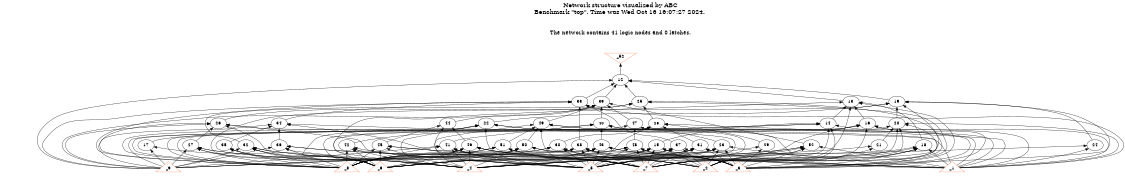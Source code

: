 # Network structure generated by ABC

digraph network {
size = "7.5,10";
center = true;
edge [dir = back];

{
  node [shape = plaintext];
  edge [style = invis];
  LevelTitle1 [label=""];
  LevelTitle2 [label=""];
  Level5 [label = ""];
  Level4 [label = ""];
  Level3 [label = ""];
  Level2 [label = ""];
  Level1 [label = ""];
  Level0 [label = ""];
  LevelTitle1 ->  LevelTitle2 ->  Level5 ->  Level4 ->  Level3 ->  Level2 ->  Level1 ->  Level0;
}

{
  rank = same;
  LevelTitle1;
  title1 [shape=plaintext,
          fontsize=20,
          fontname = "Times-Roman",
          label="Network structure visualized by ABC\nBenchmark \"top\". Time was Wed Oct 16 16:07:27 2024. "
         ];
}

{
  rank = same;
  LevelTitle2;
  title2 [shape=plaintext,
          fontsize=18,
          fontname = "Times-Roman",
          label="The network contains 41 logic nodes and 0 latches.\n"
         ];
}

{
  rank = same;
  Level5;
  Node10 [label = "_52", shape = invtriangle, color = coral, fillcolor = coral];
}

{
  rank = same;
  Level4;
  Node12 [label = "12\n", shape = ellipse];
}

{
  rank = same;
  Level3;
  Node13 [label = "13\n", shape = ellipse];
  Node19 [label = "19\n", shape = ellipse];
  Node25 [label = "25\n", shape = ellipse];
  Node33 [label = "33\n", shape = ellipse];
  Node39 [label = "39\n", shape = ellipse];
}

{
  rank = same;
  Level2;
  Node14 [label = "14\n", shape = ellipse];
  Node16 [label = "16\n", shape = ellipse];
  Node20 [label = "20\n", shape = ellipse];
  Node22 [label = "22\n", shape = ellipse];
  Node26 [label = "26\n", shape = ellipse];
  Node28 [label = "28\n", shape = ellipse];
  Node34 [label = "34\n", shape = ellipse];
  Node40 [label = "40\n", shape = ellipse];
  Node44 [label = "44\n", shape = ellipse];
  Node47 [label = "47\n", shape = ellipse];
  Node49 [label = "49\n", shape = ellipse];
}

{
  rank = same;
  Level1;
  Node15 [label = "15\n", shape = ellipse];
  Node17 [label = "17\n", shape = ellipse];
  Node18 [label = "18\n", shape = ellipse];
  Node21 [label = "21\n", shape = ellipse];
  Node23 [label = "23\n", shape = ellipse];
  Node24 [label = "24\n", shape = ellipse];
  Node27 [label = "27\n", shape = ellipse];
  Node29 [label = "29\n", shape = ellipse];
  Node30 [label = "30\n", shape = ellipse];
  Node31 [label = "31\n", shape = ellipse];
  Node32 [label = "32\n", shape = ellipse];
  Node35 [label = "35\n", shape = ellipse];
  Node36 [label = "36\n", shape = ellipse];
  Node37 [label = "37\n", shape = ellipse];
  Node38 [label = "38\n", shape = ellipse];
  Node41 [label = "41\n", shape = ellipse];
  Node42 [label = "42\n", shape = ellipse];
  Node43 [label = "43\n", shape = ellipse];
  Node45 [label = "45\n", shape = ellipse];
  Node46 [label = "46\n", shape = ellipse];
  Node48 [label = "48\n", shape = ellipse];
  Node50 [label = "50\n", shape = ellipse];
  Node51 [label = "51\n", shape = ellipse];
  Node52 [label = "52\n", shape = ellipse];
}

{
  rank = same;
  Level0;
  Node1 [label = "_9", shape = triangle, color = coral, fillcolor = coral];
  Node2 [label = "_8", shape = triangle, color = coral, fillcolor = coral];
  Node3 [label = "_7", shape = triangle, color = coral, fillcolor = coral];
  Node4 [label = "_6", shape = triangle, color = coral, fillcolor = coral];
  Node5 [label = "_5", shape = triangle, color = coral, fillcolor = coral];
  Node6 [label = "_4", shape = triangle, color = coral, fillcolor = coral];
  Node7 [label = "_3", shape = triangle, color = coral, fillcolor = coral];
  Node8 [label = "_2", shape = triangle, color = coral, fillcolor = coral];
  Node9 [label = "_1", shape = triangle, color = coral, fillcolor = coral];
}

title1 -> title2 [style = invis];
title2 -> Node10 [style = invis];
Node10 -> Node12 [style = solid];
Node12 -> Node13 [style = solid];
Node12 -> Node19 [style = solid];
Node12 -> Node25 [style = solid];
Node12 -> Node33 [style = solid];
Node12 -> Node39 [style = solid];
Node12 -> Node1 [style = solid];
Node13 -> Node14 [style = solid];
Node13 -> Node16 [style = solid];
Node13 -> Node18 [style = solid];
Node13 -> Node3 [style = solid];
Node13 -> Node6 [style = solid];
Node13 -> Node7 [style = solid];
Node14 -> Node15 [style = solid];
Node14 -> Node1 [style = solid];
Node14 -> Node2 [style = solid];
Node14 -> Node3 [style = solid];
Node14 -> Node8 [style = solid];
Node14 -> Node9 [style = solid];
Node15 -> Node2 [style = solid];
Node15 -> Node3 [style = solid];
Node15 -> Node4 [style = solid];
Node15 -> Node5 [style = solid];
Node15 -> Node8 [style = solid];
Node15 -> Node9 [style = solid];
Node16 -> Node17 [style = solid];
Node16 -> Node2 [style = solid];
Node16 -> Node5 [style = solid];
Node16 -> Node7 [style = solid];
Node16 -> Node8 [style = solid];
Node16 -> Node9 [style = solid];
Node17 -> Node1 [style = solid];
Node17 -> Node4 [style = solid];
Node18 -> Node2 [style = solid];
Node18 -> Node3 [style = solid];
Node18 -> Node5 [style = solid];
Node18 -> Node7 [style = solid];
Node18 -> Node8 [style = solid];
Node18 -> Node9 [style = solid];
Node19 -> Node20 [style = solid];
Node19 -> Node22 [style = solid];
Node19 -> Node24 [style = solid];
Node19 -> Node3 [style = solid];
Node19 -> Node4 [style = solid];
Node19 -> Node7 [style = solid];
Node20 -> Node21 [style = solid];
Node20 -> Node2 [style = solid];
Node20 -> Node3 [style = solid];
Node20 -> Node5 [style = solid];
Node20 -> Node8 [style = solid];
Node20 -> Node9 [style = solid];
Node21 -> Node6 [style = solid];
Node21 -> Node7 [style = solid];
Node22 -> Node23 [style = solid];
Node22 -> Node2 [style = solid];
Node22 -> Node3 [style = solid];
Node22 -> Node4 [style = solid];
Node22 -> Node5 [style = solid];
Node22 -> Node6 [style = solid];
Node23 -> Node4 [style = solid];
Node23 -> Node5 [style = solid];
Node23 -> Node6 [style = solid];
Node23 -> Node7 [style = solid];
Node23 -> Node8 [style = solid];
Node23 -> Node9 [style = solid];
Node24 -> Node6 [style = solid];
Node24 -> Node9 [style = solid];
Node25 -> Node26 [style = solid];
Node25 -> Node28 [style = solid];
Node25 -> Node32 [style = solid];
Node25 -> Node7 [style = solid];
Node25 -> Node8 [style = solid];
Node26 -> Node27 [style = solid];
Node26 -> Node1 [style = solid];
Node26 -> Node2 [style = solid];
Node26 -> Node5 [style = solid];
Node26 -> Node6 [style = solid];
Node26 -> Node9 [style = solid];
Node27 -> Node1 [style = solid];
Node27 -> Node2 [style = solid];
Node27 -> Node3 [style = solid];
Node27 -> Node4 [style = solid];
Node27 -> Node5 [style = solid];
Node28 -> Node29 [style = solid];
Node28 -> Node30 [style = solid];
Node28 -> Node31 [style = solid];
Node28 -> Node4 [style = solid];
Node28 -> Node5 [style = solid];
Node28 -> Node9 [style = solid];
Node29 -> Node6 [style = solid];
Node29 -> Node7 [style = solid];
Node30 -> Node1 [style = solid];
Node30 -> Node2 [style = solid];
Node30 -> Node3 [style = solid];
Node30 -> Node5 [style = solid];
Node30 -> Node7 [style = solid];
Node31 -> Node2 [style = solid];
Node31 -> Node3 [style = solid];
Node31 -> Node5 [style = solid];
Node31 -> Node6 [style = solid];
Node31 -> Node7 [style = solid];
Node31 -> Node9 [style = solid];
Node32 -> Node1 [style = solid];
Node32 -> Node2 [style = solid];
Node32 -> Node3 [style = solid];
Node32 -> Node4 [style = solid];
Node32 -> Node5 [style = solid];
Node32 -> Node6 [style = solid];
Node33 -> Node34 [style = solid];
Node33 -> Node37 [style = solid];
Node33 -> Node38 [style = solid];
Node33 -> Node1 [style = solid];
Node33 -> Node2 [style = solid];
Node33 -> Node9 [style = solid];
Node34 -> Node35 [style = solid];
Node34 -> Node36 [style = solid];
Node34 -> Node1 [style = solid];
Node34 -> Node5 [style = solid];
Node34 -> Node7 [style = solid];
Node35 -> Node2 [style = solid];
Node35 -> Node4 [style = solid];
Node35 -> Node6 [style = solid];
Node36 -> Node1 [style = solid];
Node36 -> Node2 [style = solid];
Node36 -> Node3 [style = solid];
Node36 -> Node6 [style = solid];
Node36 -> Node8 [style = solid];
Node37 -> Node3 [style = solid];
Node37 -> Node4 [style = solid];
Node37 -> Node5 [style = solid];
Node37 -> Node6 [style = solid];
Node37 -> Node7 [style = solid];
Node37 -> Node8 [style = solid];
Node38 -> Node1 [style = solid];
Node38 -> Node3 [style = solid];
Node38 -> Node4 [style = solid];
Node38 -> Node5 [style = solid];
Node38 -> Node7 [style = solid];
Node38 -> Node8 [style = solid];
Node39 -> Node40 [style = solid];
Node39 -> Node44 [style = solid];
Node39 -> Node47 [style = solid];
Node39 -> Node49 [style = solid];
Node39 -> Node52 [style = solid];
Node39 -> Node1 [style = solid];
Node40 -> Node41 [style = solid];
Node40 -> Node42 [style = solid];
Node40 -> Node43 [style = solid];
Node40 -> Node8 [style = solid];
Node40 -> Node9 [style = solid];
Node41 -> Node1 [style = solid];
Node41 -> Node2 [style = solid];
Node41 -> Node3 [style = solid];
Node41 -> Node5 [style = solid];
Node41 -> Node6 [style = solid];
Node41 -> Node7 [style = solid];
Node42 -> Node2 [style = solid];
Node42 -> Node3 [style = solid];
Node42 -> Node4 [style = solid];
Node42 -> Node5 [style = solid];
Node42 -> Node6 [style = solid];
Node43 -> Node1 [style = solid];
Node43 -> Node4 [style = solid];
Node43 -> Node5 [style = solid];
Node43 -> Node6 [style = solid];
Node43 -> Node7 [style = solid];
Node43 -> Node9 [style = solid];
Node44 -> Node45 [style = solid];
Node44 -> Node46 [style = solid];
Node44 -> Node5 [style = solid];
Node45 -> Node2 [style = solid];
Node45 -> Node3 [style = solid];
Node45 -> Node4 [style = solid];
Node45 -> Node6 [style = solid];
Node45 -> Node9 [style = solid];
Node46 -> Node2 [style = solid];
Node46 -> Node3 [style = solid];
Node46 -> Node4 [style = solid];
Node46 -> Node6 [style = solid];
Node46 -> Node7 [style = solid];
Node46 -> Node8 [style = solid];
Node47 -> Node48 [style = solid];
Node47 -> Node4 [style = solid];
Node47 -> Node9 [style = solid];
Node48 -> Node2 [style = solid];
Node48 -> Node3 [style = solid];
Node48 -> Node5 [style = solid];
Node48 -> Node6 [style = solid];
Node48 -> Node7 [style = solid];
Node48 -> Node8 [style = solid];
Node49 -> Node50 [style = solid];
Node49 -> Node51 [style = solid];
Node49 -> Node3 [style = solid];
Node49 -> Node5 [style = solid];
Node49 -> Node6 [style = solid];
Node49 -> Node7 [style = solid];
Node50 -> Node2 [style = solid];
Node50 -> Node4 [style = solid];
Node50 -> Node6 [style = solid];
Node50 -> Node8 [style = solid];
Node50 -> Node9 [style = solid];
Node51 -> Node2 [style = solid];
Node51 -> Node4 [style = solid];
Node51 -> Node7 [style = solid];
Node51 -> Node8 [style = solid];
Node52 -> Node4 [style = solid];
Node52 -> Node5 [style = solid];
Node52 -> Node6 [style = solid];
Node52 -> Node7 [style = solid];
Node52 -> Node8 [style = solid];
Node52 -> Node9 [style = solid];
}

